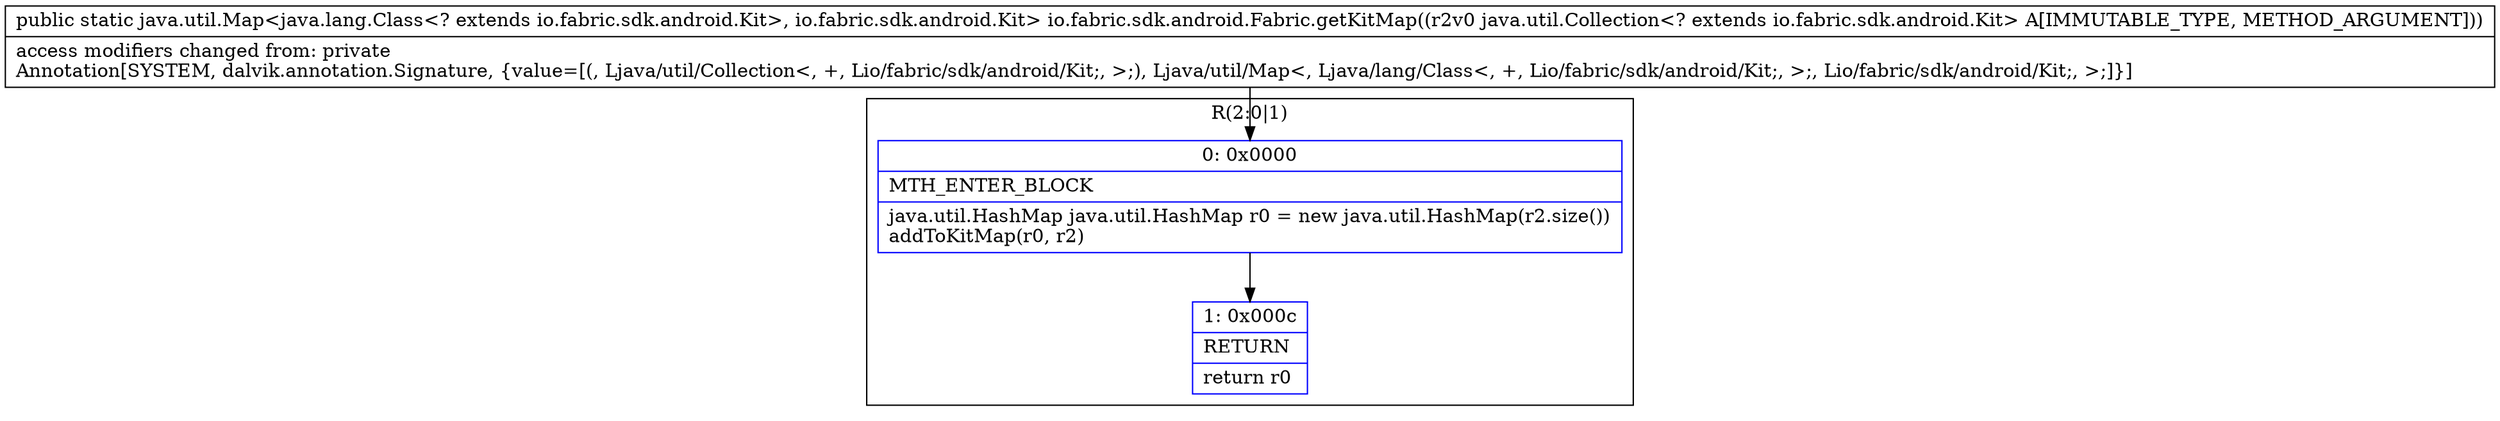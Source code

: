 digraph "CFG forio.fabric.sdk.android.Fabric.getKitMap(Ljava\/util\/Collection;)Ljava\/util\/Map;" {
subgraph cluster_Region_906604410 {
label = "R(2:0|1)";
node [shape=record,color=blue];
Node_0 [shape=record,label="{0\:\ 0x0000|MTH_ENTER_BLOCK\l|java.util.HashMap java.util.HashMap r0 = new java.util.HashMap(r2.size())\laddToKitMap(r0, r2)\l}"];
Node_1 [shape=record,label="{1\:\ 0x000c|RETURN\l|return r0\l}"];
}
MethodNode[shape=record,label="{public static java.util.Map\<java.lang.Class\<? extends io.fabric.sdk.android.Kit\>, io.fabric.sdk.android.Kit\> io.fabric.sdk.android.Fabric.getKitMap((r2v0 java.util.Collection\<? extends io.fabric.sdk.android.Kit\> A[IMMUTABLE_TYPE, METHOD_ARGUMENT]))  | access modifiers changed from: private\lAnnotation[SYSTEM, dalvik.annotation.Signature, \{value=[(, Ljava\/util\/Collection\<, +, Lio\/fabric\/sdk\/android\/Kit;, \>;), Ljava\/util\/Map\<, Ljava\/lang\/Class\<, +, Lio\/fabric\/sdk\/android\/Kit;, \>;, Lio\/fabric\/sdk\/android\/Kit;, \>;]\}]\l}"];
MethodNode -> Node_0;
Node_0 -> Node_1;
}

